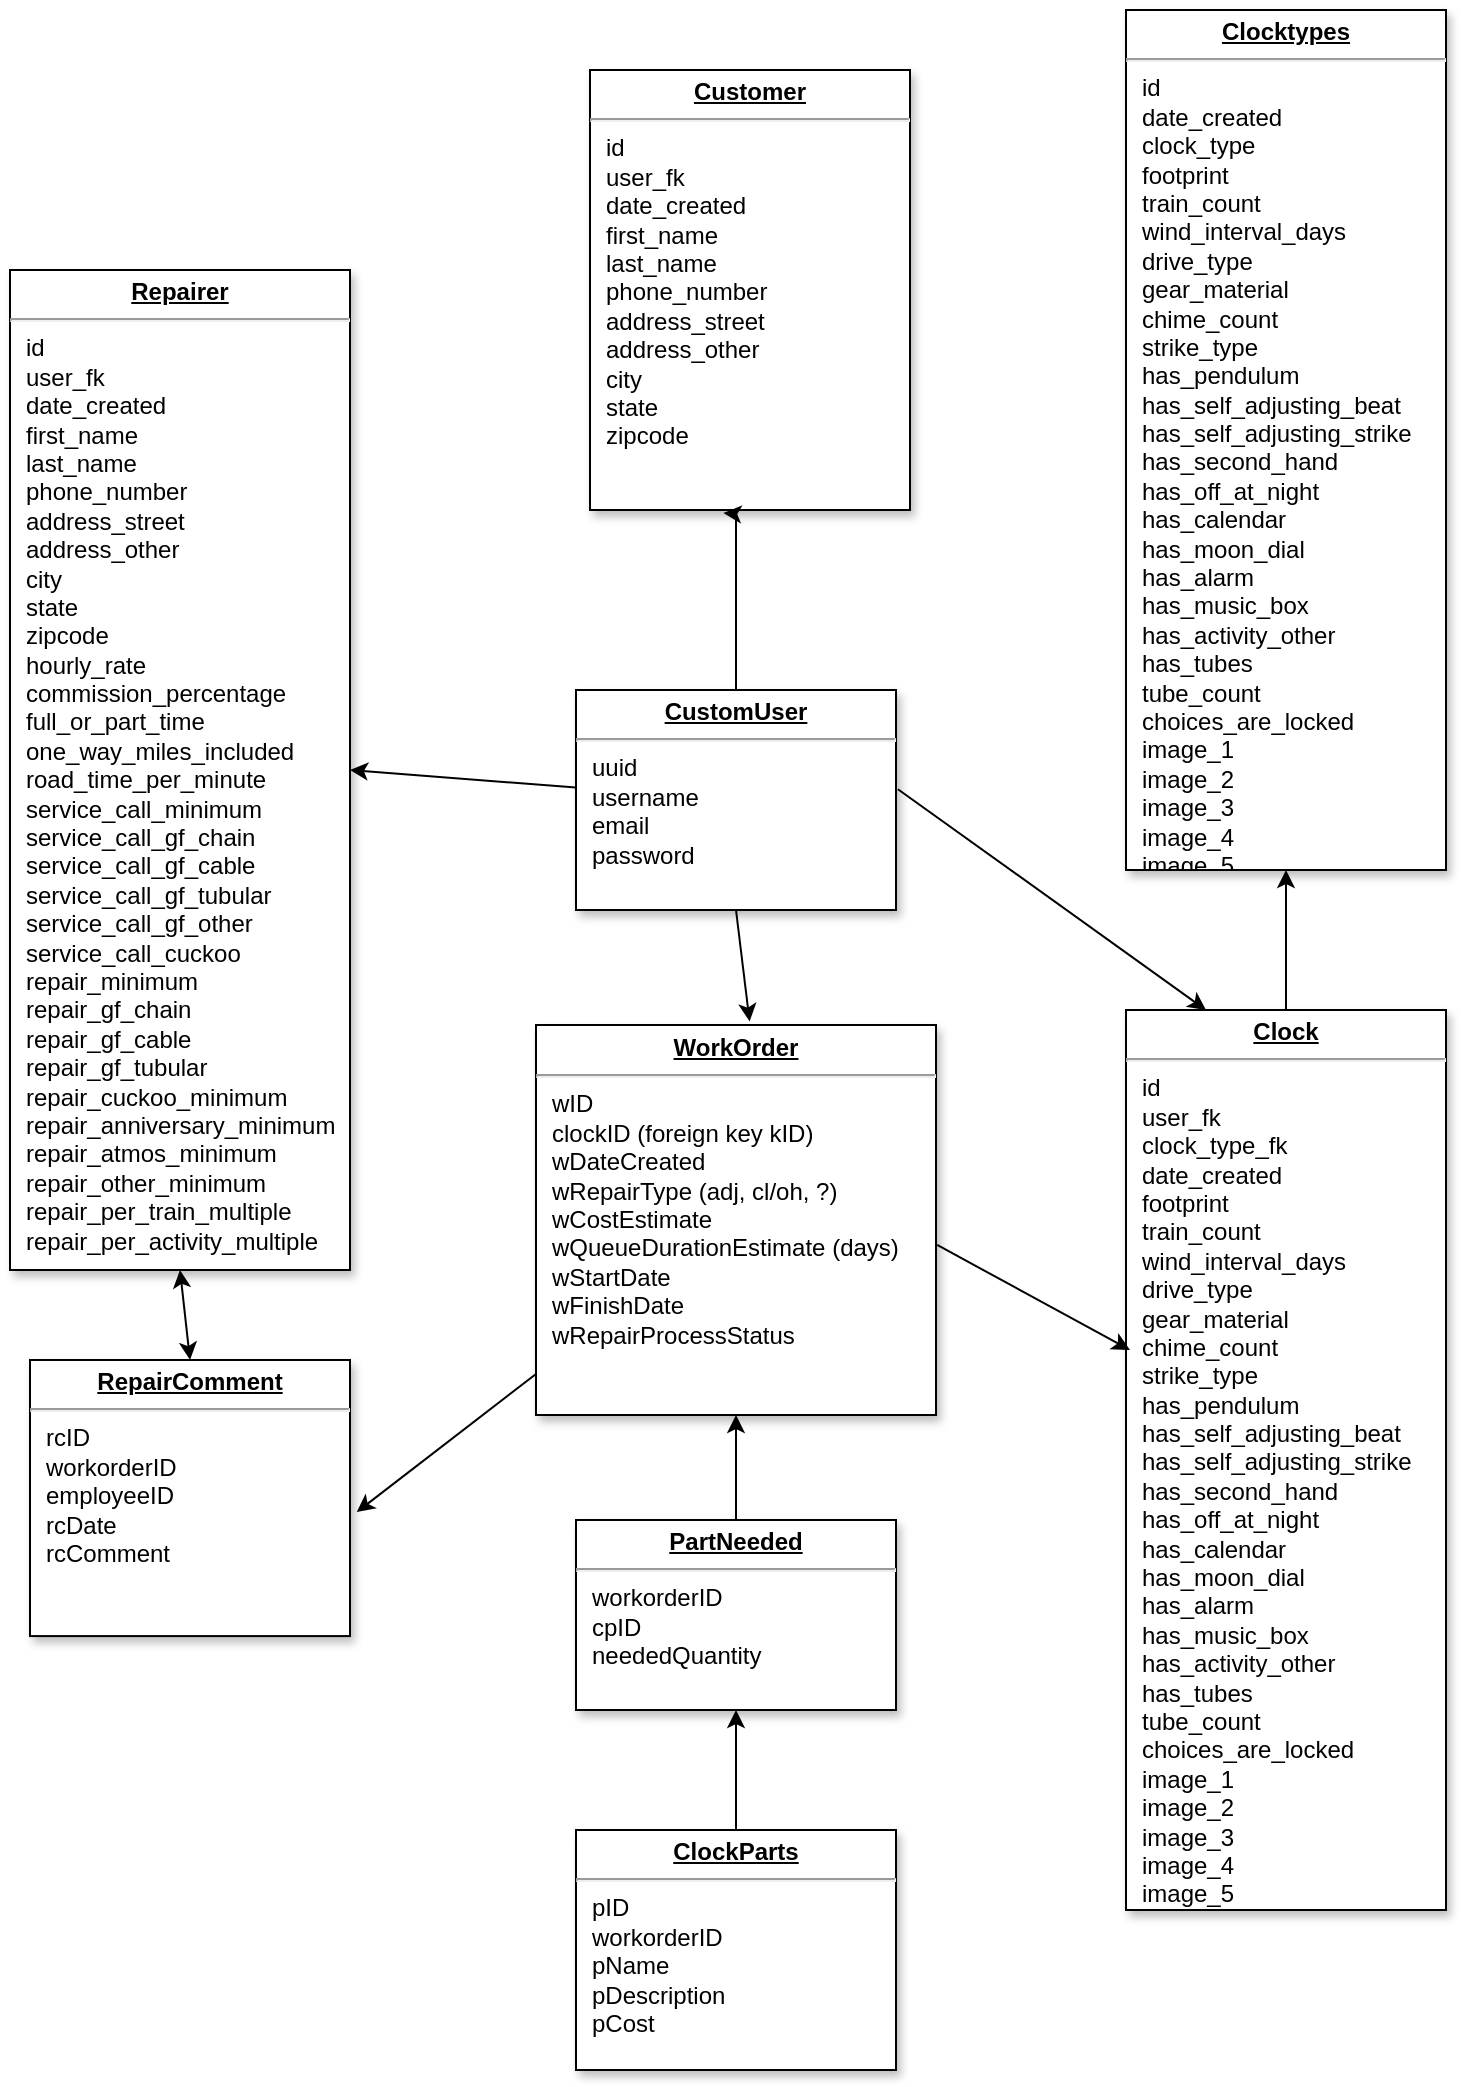 <mxfile version="13.9.9" type="device"><diagram name="Page-1" id="efa7a0a1-bf9b-a30e-e6df-94a7791c09e9"><mxGraphModel dx="913" dy="1019" grid="1" gridSize="10" guides="1" tooltips="1" connect="1" arrows="1" fold="1" page="1" pageScale="1" pageWidth="826" pageHeight="1169" background="#ffffff" math="0" shadow="0"><root><mxCell id="0"/><mxCell id="1" parent="0"/><mxCell id="22" value="&lt;p style=&quot;margin: 0px ; margin-top: 4px ; text-align: center ; text-decoration: underline&quot;&gt;&lt;b&gt;Customer&lt;/b&gt;&lt;/p&gt;&lt;hr&gt;&lt;p style=&quot;margin: 0px ; margin-left: 8px&quot;&gt;id&lt;/p&gt;&lt;p style=&quot;margin: 0px ; margin-left: 8px&quot;&gt;&lt;span&gt;user_fk&lt;/span&gt;&lt;/p&gt;&lt;p style=&quot;margin: 0px ; margin-left: 8px&quot;&gt;&lt;span&gt;date_created&lt;/span&gt;&lt;/p&gt;&lt;p style=&quot;margin: 0px ; margin-left: 8px&quot;&gt;&lt;span&gt;first_name&lt;/span&gt;&lt;br&gt;&lt;/p&gt;&lt;p style=&quot;margin: 0px ; margin-left: 8px&quot;&gt;last_name&lt;/p&gt;&lt;p style=&quot;margin: 0px ; margin-left: 8px&quot;&gt;phone_number&lt;/p&gt;&lt;p style=&quot;margin: 0px ; margin-left: 8px&quot;&gt;address_street&lt;/p&gt;&lt;p style=&quot;margin: 0px ; margin-left: 8px&quot;&gt;address_other&lt;/p&gt;&lt;p style=&quot;margin: 0px ; margin-left: 8px&quot;&gt;city&lt;/p&gt;&lt;p style=&quot;margin: 0px ; margin-left: 8px&quot;&gt;state&lt;/p&gt;&lt;p style=&quot;margin: 0px ; margin-left: 8px&quot;&gt;zipcode&lt;/p&gt;" style="verticalAlign=top;align=left;overflow=fill;fontSize=12;fontFamily=Helvetica;html=1;shadow=1;" parent="1" vertex="1"><mxGeometry x="340" y="70" width="160" height="220" as="geometry"/></mxCell><mxCell id="27" value="&lt;p style=&quot;margin: 0px ; margin-top: 4px ; text-align: center ; text-decoration: underline&quot;&gt;&lt;strong&gt;Clock&lt;/strong&gt;&lt;/p&gt;&lt;hr&gt;&lt;p style=&quot;margin: 0px 0px 0px 8px&quot;&gt;id&lt;/p&gt;&lt;p style=&quot;margin: 0px 0px 0px 8px&quot;&gt;user_fk&lt;/p&gt;&lt;p style=&quot;margin: 0px 0px 0px 8px&quot;&gt;&lt;span&gt;clock_type_fk&lt;/span&gt;&lt;br&gt;&lt;/p&gt;&lt;p style=&quot;margin: 0px 0px 0px 8px&quot;&gt;date_created&lt;/p&gt;&lt;p style=&quot;margin: 0px 0px 0px 8px&quot;&gt;footprint&lt;/p&gt;&lt;p style=&quot;margin: 0px 0px 0px 8px&quot;&gt;train_count&lt;/p&gt;&lt;p style=&quot;margin: 0px 0px 0px 8px&quot;&gt;wind_interval_days&lt;/p&gt;&lt;p style=&quot;margin: 0px 0px 0px 8px&quot;&gt;drive_type&lt;/p&gt;&lt;p style=&quot;margin: 0px 0px 0px 8px&quot;&gt;gear_material&lt;/p&gt;&lt;p style=&quot;margin: 0px 0px 0px 8px&quot;&gt;chime_count&lt;/p&gt;&lt;p style=&quot;margin: 0px 0px 0px 8px&quot;&gt;strike_type&lt;/p&gt;&lt;p style=&quot;margin: 0px 0px 0px 8px&quot;&gt;has_pendulum&lt;/p&gt;&lt;p style=&quot;margin: 0px 0px 0px 8px&quot;&gt;has_self_adjusting_beat&lt;/p&gt;&lt;p style=&quot;margin: 0px 0px 0px 8px&quot;&gt;has_self_adjusting_strike&lt;/p&gt;&lt;p style=&quot;margin: 0px 0px 0px 8px&quot;&gt;has_second_hand&lt;/p&gt;&lt;p style=&quot;margin: 0px 0px 0px 8px&quot;&gt;has_off_at_night&lt;/p&gt;&lt;p style=&quot;margin: 0px 0px 0px 8px&quot;&gt;has_calendar&lt;/p&gt;&lt;p style=&quot;margin: 0px 0px 0px 8px&quot;&gt;has_moon_dial&lt;/p&gt;&lt;p style=&quot;margin: 0px 0px 0px 8px&quot;&gt;has_alarm&lt;/p&gt;&lt;p style=&quot;margin: 0px 0px 0px 8px&quot;&gt;has_music_box&lt;/p&gt;&lt;p style=&quot;margin: 0px 0px 0px 8px&quot;&gt;has_activity_other&lt;/p&gt;&lt;p style=&quot;margin: 0px 0px 0px 8px&quot;&gt;has_tubes&lt;/p&gt;&lt;p style=&quot;margin: 0px 0px 0px 8px&quot;&gt;tube_count&lt;/p&gt;&lt;p style=&quot;margin: 0px 0px 0px 8px&quot;&gt;choices_are_locked&lt;/p&gt;&lt;p style=&quot;margin: 0px 0px 0px 8px&quot;&gt;image_1&lt;/p&gt;&lt;p style=&quot;margin: 0px 0px 0px 8px&quot;&gt;image_2&lt;/p&gt;&lt;p style=&quot;margin: 0px 0px 0px 8px&quot;&gt;image_3&lt;/p&gt;&lt;p style=&quot;margin: 0px 0px 0px 8px&quot;&gt;image_4&lt;/p&gt;&lt;p style=&quot;margin: 0px 0px 0px 8px&quot;&gt;image_5&lt;/p&gt;&lt;p style=&quot;margin: 0px ; margin-left: 8px&quot;&gt;&lt;br&gt;&lt;/p&gt;" style="verticalAlign=top;align=left;overflow=fill;fontSize=12;fontFamily=Helvetica;html=1;shadow=1;" parent="1" vertex="1"><mxGeometry x="608" y="540" width="160" height="450" as="geometry"/></mxCell><mxCell id="29" value="&lt;p style=&quot;margin: 0px ; margin-top: 4px ; text-align: center ; text-decoration: underline&quot;&gt;&lt;b&gt;CustomUser&lt;/b&gt;&lt;/p&gt;&lt;hr&gt;&lt;p style=&quot;margin: 0px ; margin-left: 8px&quot;&gt;uuid&lt;/p&gt;&lt;p style=&quot;margin: 0px ; margin-left: 8px&quot;&gt;username&lt;/p&gt;&lt;p style=&quot;margin: 0px ; margin-left: 8px&quot;&gt;email&lt;/p&gt;&lt;p style=&quot;margin: 0px ; margin-left: 8px&quot;&gt;password&lt;/p&gt;" style="verticalAlign=top;align=left;overflow=fill;fontSize=12;fontFamily=Helvetica;html=1;shadow=1;" parent="1" vertex="1"><mxGeometry x="333" y="380" width="160" height="110" as="geometry"/></mxCell><mxCell id="30" value="&lt;p style=&quot;margin: 0px ; margin-top: 4px ; text-align: center ; text-decoration: underline&quot;&gt;&lt;b&gt;WorkOrder&lt;/b&gt;&lt;/p&gt;&lt;hr&gt;&lt;p style=&quot;margin: 0px ; margin-left: 8px&quot;&gt;&lt;span&gt;wID&lt;/span&gt;&lt;br&gt;&lt;/p&gt;&lt;p style=&quot;margin: 0px ; margin-left: 8px&quot;&gt;&lt;span&gt;clockID (foreign key kID)&lt;/span&gt;&lt;/p&gt;&lt;p style=&quot;margin: 0px ; margin-left: 8px&quot;&gt;&lt;span&gt;wDateCreated&lt;/span&gt;&lt;/p&gt;&lt;p style=&quot;margin: 0px ; margin-left: 8px&quot;&gt;wRepairType (adj, cl/oh, ?)&lt;/p&gt;&lt;p style=&quot;margin: 0px ; margin-left: 8px&quot;&gt;wCostEstimate&lt;/p&gt;&lt;p style=&quot;margin: 0px ; margin-left: 8px&quot;&gt;&lt;span&gt;wQueueDurationEstimate (days)&lt;/span&gt;&lt;br&gt;&lt;/p&gt;&lt;p style=&quot;margin: 0px ; margin-left: 8px&quot;&gt;&lt;span&gt;wStartDate&lt;/span&gt;&lt;/p&gt;&lt;p style=&quot;margin: 0px ; margin-left: 8px&quot;&gt;&lt;span&gt;wFinishDate&lt;/span&gt;&lt;/p&gt;&lt;p style=&quot;margin: 0px ; margin-left: 8px&quot;&gt;&lt;span&gt;wRepairProcessStatus&lt;/span&gt;&lt;/p&gt;&lt;p style=&quot;margin: 0px ; margin-left: 8px&quot;&gt;&lt;span&gt;&lt;br&gt;&lt;/span&gt;&lt;/p&gt;" style="verticalAlign=top;align=left;overflow=fill;fontSize=12;fontFamily=Helvetica;html=1;shadow=1;" parent="1" vertex="1"><mxGeometry x="313" y="547.5" width="200" height="195" as="geometry"/></mxCell><mxCell id="aJpc8egDLtuvPTLDa6eh-117" value="&lt;p style=&quot;margin: 0px ; margin-top: 4px ; text-align: center ; text-decoration: underline&quot;&gt;&lt;strong&gt;ClockParts&lt;/strong&gt;&lt;/p&gt;&lt;hr&gt;&lt;p style=&quot;margin: 0px ; margin-left: 8px&quot;&gt;pID&lt;/p&gt;&lt;p style=&quot;margin: 0px ; margin-left: 8px&quot;&gt;workorderID&lt;/p&gt;&lt;p style=&quot;margin: 0px ; margin-left: 8px&quot;&gt;pName&lt;/p&gt;&lt;p style=&quot;margin: 0px ; margin-left: 8px&quot;&gt;pDescription&lt;/p&gt;&lt;p style=&quot;margin: 0px ; margin-left: 8px&quot;&gt;pCost&lt;/p&gt;" style="verticalAlign=top;align=left;overflow=fill;fontSize=12;fontFamily=Helvetica;html=1;shadow=1;" parent="1" vertex="1"><mxGeometry x="333" y="950" width="160" height="120" as="geometry"/></mxCell><mxCell id="aJpc8egDLtuvPTLDa6eh-120" value="&lt;p style=&quot;margin: 0px ; margin-top: 4px ; text-align: center ; text-decoration: underline&quot;&gt;&lt;strong&gt;PartNeeded&lt;/strong&gt;&lt;/p&gt;&lt;hr&gt;&lt;p style=&quot;margin: 0px ; margin-left: 8px&quot;&gt;&lt;span&gt;workorderID&lt;/span&gt;&lt;br&gt;&lt;/p&gt;&lt;p style=&quot;margin: 0px ; margin-left: 8px&quot;&gt;cpID&lt;/p&gt;&lt;p style=&quot;margin: 0px ; margin-left: 8px&quot;&gt;neededQuantity&lt;/p&gt;" style="verticalAlign=top;align=left;overflow=fill;fontSize=12;fontFamily=Helvetica;html=1;shadow=1;" parent="1" vertex="1"><mxGeometry x="333" y="795" width="160" height="95" as="geometry"/></mxCell><mxCell id="aJpc8egDLtuvPTLDa6eh-122" value="" style="endArrow=classic;html=1;exitX=0.5;exitY=0;exitDx=0;exitDy=0;" parent="1" source="aJpc8egDLtuvPTLDa6eh-120" target="30" edge="1"><mxGeometry width="50" height="50" relative="1" as="geometry"><mxPoint x="53.0" y="845" as="sourcePoint"/><mxPoint x="103.0" y="795" as="targetPoint"/></mxGeometry></mxCell><mxCell id="aJpc8egDLtuvPTLDa6eh-125" value="" style="endArrow=classic;html=1;exitX=0.5;exitY=0;exitDx=0;exitDy=0;" parent="1" source="aJpc8egDLtuvPTLDa6eh-117" target="aJpc8egDLtuvPTLDa6eh-120" edge="1"><mxGeometry width="50" height="50" relative="1" as="geometry"><mxPoint x="53.0" y="845" as="sourcePoint"/><mxPoint x="103.0" y="795" as="targetPoint"/></mxGeometry></mxCell><mxCell id="aJpc8egDLtuvPTLDa6eh-126" value="&lt;p style=&quot;margin: 0px ; margin-top: 4px ; text-align: center ; text-decoration: underline&quot;&gt;&lt;b&gt;Repairer&lt;/b&gt;&lt;/p&gt;&lt;hr&gt;&lt;p style=&quot;margin: 0px ; margin-left: 8px&quot;&gt;id&lt;/p&gt;&lt;p style=&quot;margin: 0px ; margin-left: 8px&quot;&gt;user_fk&lt;/p&gt;&lt;p style=&quot;margin: 0px ; margin-left: 8px&quot;&gt;&lt;span&gt;date_created&lt;/span&gt;&lt;br&gt;&lt;/p&gt;&lt;p style=&quot;margin: 0px 0px 0px 8px&quot;&gt;first_name&lt;br&gt;&lt;/p&gt;&lt;p style=&quot;margin: 0px 0px 0px 8px&quot;&gt;last_name&lt;/p&gt;&lt;p style=&quot;margin: 0px 0px 0px 8px&quot;&gt;phone_number&lt;/p&gt;&lt;p style=&quot;margin: 0px 0px 0px 8px&quot;&gt;address_street&lt;/p&gt;&lt;p style=&quot;margin: 0px 0px 0px 8px&quot;&gt;address_other&lt;/p&gt;&lt;p style=&quot;margin: 0px 0px 0px 8px&quot;&gt;city&lt;/p&gt;&lt;p style=&quot;margin: 0px 0px 0px 8px&quot;&gt;state&lt;/p&gt;&lt;p style=&quot;margin: 0px ; margin-left: 8px&quot;&gt;&lt;span&gt;zipcode&lt;/span&gt;&lt;/p&gt;&lt;p style=&quot;margin: 0px ; margin-left: 8px&quot;&gt;&lt;span&gt;hourly_rate&lt;/span&gt;&lt;br&gt;&lt;/p&gt;&lt;p style=&quot;margin: 0px ; margin-left: 8px&quot;&gt;&lt;span&gt;commission_percentage&lt;/span&gt;&lt;/p&gt;&lt;p style=&quot;margin: 0px ; margin-left: 8px&quot;&gt;full_or_part_time&lt;/p&gt;&lt;p style=&quot;margin: 0px 0px 0px 8px&quot;&gt;&lt;span&gt;one_way_miles_included&lt;/span&gt;&lt;br&gt;&lt;/p&gt;&lt;p style=&quot;margin: 0px 0px 0px 8px&quot;&gt;&lt;span&gt;road_time_per_minute&lt;/span&gt;&lt;/p&gt;&lt;p style=&quot;margin: 0px 0px 0px 8px&quot;&gt;service_call_minimum&lt;br&gt;&lt;/p&gt;&lt;p style=&quot;margin: 0px 0px 0px 8px&quot;&gt;service_call_gf_chain&lt;br&gt;&lt;/p&gt;&lt;p style=&quot;margin: 0px 0px 0px 8px&quot;&gt;&lt;span&gt;service_call_gf_cable&lt;/span&gt;&lt;br&gt;&lt;/p&gt;&lt;p style=&quot;margin: 0px 0px 0px 8px&quot;&gt;&lt;span&gt;service_call_gf_tubular&lt;/span&gt;&lt;/p&gt;&lt;p style=&quot;margin: 0px 0px 0px 8px&quot;&gt;&lt;span&gt;service_call_gf_other&lt;/span&gt;&lt;/p&gt;&lt;p style=&quot;margin: 0px 0px 0px 8px&quot;&gt;&lt;span&gt;service_call_cuckoo&lt;/span&gt;&lt;br&gt;&lt;/p&gt;&lt;p style=&quot;margin: 0px 0px 0px 8px&quot;&gt;repair_minimum&lt;/p&gt;&lt;p style=&quot;margin: 0px 0px 0px 8px&quot;&gt;repair_gf_chain&lt;/p&gt;&lt;p style=&quot;margin: 0px 0px 0px 8px&quot;&gt;&lt;span&gt;repair_gf_cable&lt;/span&gt;&lt;br&gt;&lt;/p&gt;&lt;p style=&quot;margin: 0px 0px 0px 8px&quot;&gt;&lt;span&gt;repair_gf_tubular&lt;/span&gt;&lt;/p&gt;&lt;p style=&quot;margin: 0px 0px 0px 8px&quot;&gt;&lt;span&gt;repair_cuckoo_minimum&lt;/span&gt;&lt;br&gt;&lt;/p&gt;&lt;p style=&quot;margin: 0px 0px 0px 8px&quot;&gt;repair_anniversary_minimum&lt;br&gt;&lt;/p&gt;&lt;p style=&quot;margin: 0px 0px 0px 8px&quot;&gt;repair_atmos_minimum&lt;br&gt;&lt;/p&gt;&lt;p style=&quot;margin: 0px 0px 0px 8px&quot;&gt;&lt;span&gt;repair_other_minimum&lt;/span&gt;&lt;br&gt;&lt;/p&gt;&lt;p style=&quot;margin: 0px 0px 0px 8px&quot;&gt;&lt;span&gt;repair_per_train_multiple&lt;/span&gt;&lt;/p&gt;&lt;p style=&quot;margin: 0px 0px 0px 8px&quot;&gt;&lt;span&gt;repair_per_activity_multiple&lt;/span&gt;&lt;/p&gt;&lt;p style=&quot;margin: 0px 0px 0px 8px&quot;&gt;&lt;br&gt;&lt;/p&gt;" style="verticalAlign=top;align=left;overflow=fill;fontSize=12;fontFamily=Helvetica;html=1;shadow=1;" parent="1" vertex="1"><mxGeometry x="50" y="170" width="170" height="500" as="geometry"/></mxCell><mxCell id="aJpc8egDLtuvPTLDa6eh-127" value="" style="endArrow=classic;html=1;entryX=1;entryY=0.5;entryDx=0;entryDy=0;" parent="1" source="29" target="aJpc8egDLtuvPTLDa6eh-126" edge="1"><mxGeometry width="50" height="50" relative="1" as="geometry"><mxPoint x="308" y="218" as="sourcePoint"/><mxPoint x="348" y="265" as="targetPoint"/></mxGeometry></mxCell><mxCell id="aJpc8egDLtuvPTLDa6eh-128" value="" style="endArrow=classic;html=1;exitX=0.5;exitY=0;exitDx=0;exitDy=0;entryX=0.417;entryY=1.007;entryDx=0;entryDy=0;entryPerimeter=0;" parent="1" source="29" target="22" edge="1"><mxGeometry width="50" height="50" relative="1" as="geometry"><mxPoint x="528" y="405" as="sourcePoint"/><mxPoint x="578" y="355" as="targetPoint"/><Array as="points"><mxPoint x="413" y="292"/></Array></mxGeometry></mxCell><mxCell id="aJpc8egDLtuvPTLDa6eh-129" value="" style="endArrow=classic;html=1;exitX=1.006;exitY=0.451;exitDx=0;exitDy=0;entryX=0.25;entryY=0;entryDx=0;entryDy=0;exitPerimeter=0;" parent="1" source="29" target="27" edge="1"><mxGeometry width="50" height="50" relative="1" as="geometry"><mxPoint x="668" y="275" as="sourcePoint"/><mxPoint x="768" y="255" as="targetPoint"/></mxGeometry></mxCell><mxCell id="aJpc8egDLtuvPTLDa6eh-131" value="&lt;p style=&quot;margin: 0px ; margin-top: 4px ; text-align: center ; text-decoration: underline&quot;&gt;&lt;strong&gt;RepairComment&lt;/strong&gt;&lt;/p&gt;&lt;hr&gt;&lt;p style=&quot;margin: 0px ; margin-left: 8px&quot;&gt;rcID&lt;/p&gt;&lt;p style=&quot;margin: 0px ; margin-left: 8px&quot;&gt;workorderID&lt;/p&gt;&lt;p style=&quot;margin: 0px ; margin-left: 8px&quot;&gt;employeeID&lt;/p&gt;&lt;p style=&quot;margin: 0px ; margin-left: 8px&quot;&gt;rcDate&lt;/p&gt;&lt;p style=&quot;margin: 0px ; margin-left: 8px&quot;&gt;rcComment&lt;/p&gt;&lt;p style=&quot;margin: 0px ; margin-left: 8px&quot;&gt;&lt;br&gt;&lt;/p&gt;" style="verticalAlign=top;align=left;overflow=fill;fontSize=12;fontFamily=Helvetica;html=1;shadow=1;" parent="1" vertex="1"><mxGeometry x="60" y="715" width="160" height="138.04" as="geometry"/></mxCell><mxCell id="aJpc8egDLtuvPTLDa6eh-132" value="" style="endArrow=classic;html=1;entryX=1.021;entryY=0.551;entryDx=0;entryDy=0;entryPerimeter=0;" parent="1" source="30" target="aJpc8egDLtuvPTLDa6eh-131" edge="1"><mxGeometry width="50" height="50" relative="1" as="geometry"><mxPoint x="225.329" y="555" as="sourcePoint"/><mxPoint x="225.329" y="505" as="targetPoint"/></mxGeometry></mxCell><mxCell id="o1l5Qoxm0oc4_WGWnv6D-112" value="" style="endArrow=classic;startArrow=classic;html=1;entryX=0.5;entryY=1;entryDx=0;entryDy=0;exitX=0.5;exitY=0;exitDx=0;exitDy=0;" parent="1" source="aJpc8egDLtuvPTLDa6eh-131" target="aJpc8egDLtuvPTLDa6eh-126" edge="1"><mxGeometry width="50" height="50" relative="1" as="geometry"><mxPoint x="112" y="690" as="sourcePoint"/><mxPoint x="162" y="640" as="targetPoint"/></mxGeometry></mxCell><mxCell id="eeoORvPBLNTHLFWg6tXi-30" value="&lt;p style=&quot;margin: 0px ; margin-top: 4px ; text-align: center ; text-decoration: underline&quot;&gt;&lt;strong&gt;Clocktypes&lt;/strong&gt;&lt;/p&gt;&lt;hr&gt;&lt;p style=&quot;margin: 0px ; margin-left: 8px&quot;&gt;id&lt;/p&gt;&lt;p style=&quot;margin: 0px ; margin-left: 8px&quot;&gt;date_created&lt;/p&gt;&lt;p style=&quot;margin: 0px ; margin-left: 8px&quot;&gt;clock_type&lt;/p&gt;&lt;p style=&quot;margin: 0px 0px 0px 8px&quot;&gt;footprint&lt;/p&gt;&lt;p style=&quot;margin: 0px 0px 0px 8px&quot;&gt;train_count&lt;/p&gt;&lt;p style=&quot;margin: 0px 0px 0px 8px&quot;&gt;wind_interval_days&lt;/p&gt;&lt;p style=&quot;margin: 0px 0px 0px 8px&quot;&gt;drive_type&lt;/p&gt;&lt;p style=&quot;margin: 0px ; margin-left: 8px&quot;&gt;gear_material&lt;/p&gt;&lt;p style=&quot;margin: 0px ; margin-left: 8px&quot;&gt;chime_count&lt;/p&gt;&lt;p style=&quot;margin: 0px ; margin-left: 8px&quot;&gt;strike_type&lt;/p&gt;&lt;p style=&quot;margin: 0px ; margin-left: 8px&quot;&gt;has_pendulum&lt;/p&gt;&lt;p style=&quot;margin: 0px ; margin-left: 8px&quot;&gt;has_self_adjusting_beat&lt;/p&gt;&lt;p style=&quot;margin: 0px ; margin-left: 8px&quot;&gt;has_self_adjusting_strike&lt;/p&gt;&lt;p style=&quot;margin: 0px ; margin-left: 8px&quot;&gt;has_second_hand&lt;/p&gt;&lt;p style=&quot;margin: 0px ; margin-left: 8px&quot;&gt;has_off_at_night&lt;/p&gt;&lt;p style=&quot;margin: 0px ; margin-left: 8px&quot;&gt;has_calendar&lt;/p&gt;&lt;p style=&quot;margin: 0px ; margin-left: 8px&quot;&gt;has_moon_dial&lt;/p&gt;&lt;p style=&quot;margin: 0px ; margin-left: 8px&quot;&gt;has_alarm&lt;/p&gt;&lt;p style=&quot;margin: 0px ; margin-left: 8px&quot;&gt;has_music_box&lt;/p&gt;&lt;p style=&quot;margin: 0px ; margin-left: 8px&quot;&gt;has_activity_other&lt;/p&gt;&lt;p style=&quot;margin: 0px ; margin-left: 8px&quot;&gt;has_tubes&lt;/p&gt;&lt;p style=&quot;margin: 0px ; margin-left: 8px&quot;&gt;tube_count&lt;/p&gt;&lt;p style=&quot;margin: 0px ; margin-left: 8px&quot;&gt;choices_are_locked&lt;/p&gt;&lt;p style=&quot;margin: 0px ; margin-left: 8px&quot;&gt;image_1&lt;/p&gt;&lt;p style=&quot;margin: 0px ; margin-left: 8px&quot;&gt;image_2&lt;/p&gt;&lt;p style=&quot;margin: 0px ; margin-left: 8px&quot;&gt;image_3&lt;/p&gt;&lt;p style=&quot;margin: 0px ; margin-left: 8px&quot;&gt;image_4&lt;/p&gt;&lt;p style=&quot;margin: 0px ; margin-left: 8px&quot;&gt;image_5&lt;/p&gt;" style="verticalAlign=top;align=left;overflow=fill;fontSize=12;fontFamily=Helvetica;html=1;shadow=1;" parent="1" vertex="1"><mxGeometry x="608" y="40" width="160" height="430" as="geometry"/></mxCell><mxCell id="eeoORvPBLNTHLFWg6tXi-32" value="" style="endArrow=classic;html=1;exitX=0.5;exitY=0;exitDx=0;exitDy=0;entryX=0.5;entryY=1;entryDx=0;entryDy=0;" parent="1" source="27" target="eeoORvPBLNTHLFWg6tXi-30" edge="1"><mxGeometry width="50" height="50" relative="1" as="geometry"><mxPoint x="670" y="440" as="sourcePoint"/><mxPoint x="720" y="390" as="targetPoint"/></mxGeometry></mxCell><mxCell id="yM1I7FyqVzsFh2h1VgUl-30" value="" style="endArrow=classic;html=1;entryX=0.534;entryY=-0.009;entryDx=0;entryDy=0;entryPerimeter=0;exitX=0.5;exitY=1;exitDx=0;exitDy=0;" edge="1" parent="1" source="29" target="30"><mxGeometry width="50" height="50" relative="1" as="geometry"><mxPoint x="400" y="530" as="sourcePoint"/><mxPoint x="450" y="480" as="targetPoint"/></mxGeometry></mxCell><mxCell id="yM1I7FyqVzsFh2h1VgUl-31" value="" style="endArrow=classic;html=1;exitX=1.003;exitY=0.564;exitDx=0;exitDy=0;exitPerimeter=0;" edge="1" parent="1" source="30"><mxGeometry width="50" height="50" relative="1" as="geometry"><mxPoint x="560" y="760" as="sourcePoint"/><mxPoint x="610" y="710" as="targetPoint"/></mxGeometry></mxCell></root></mxGraphModel></diagram></mxfile>